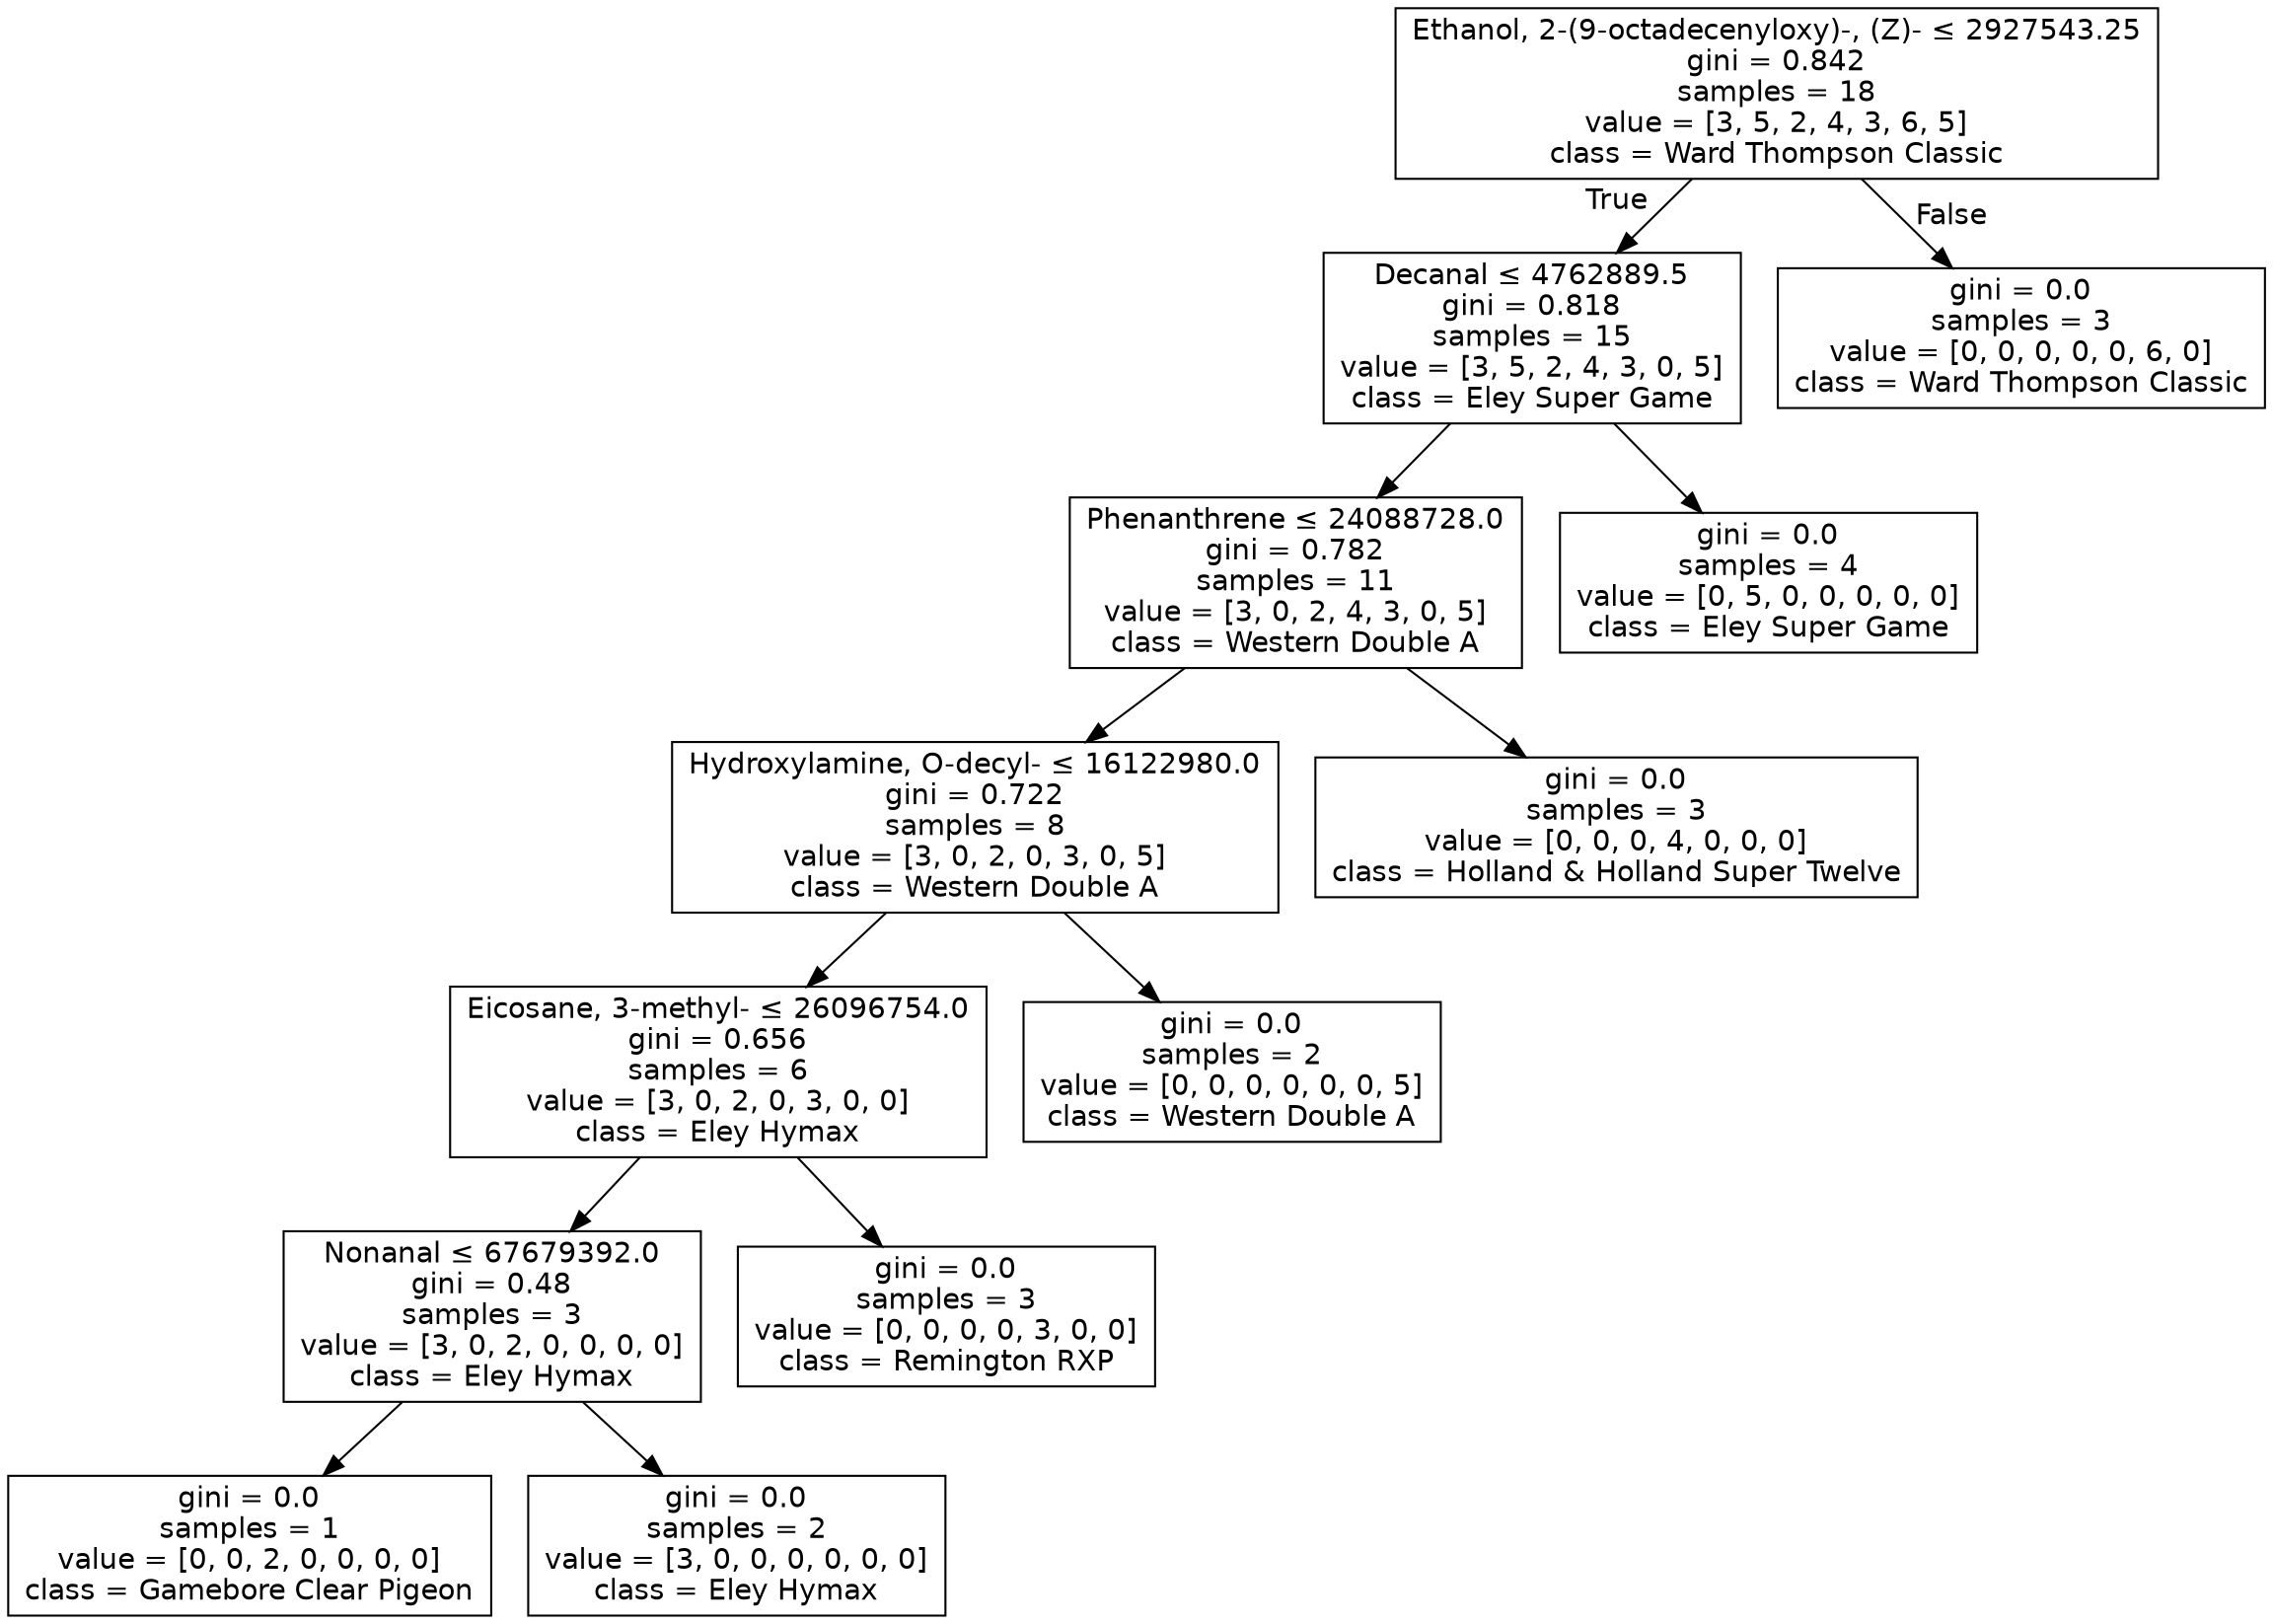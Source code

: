 digraph Tree {
node [shape=box, fontname="helvetica"] ;
edge [fontname="helvetica"] ;
0 [label=<Ethanol, 2-(9-octadecenyloxy)-, (Z)- &le; 2927543.25<br/>gini = 0.842<br/>samples = 18<br/>value = [3, 5, 2, 4, 3, 6, 5]<br/>class = Ward Thompson Classic>] ;
1 [label=<Decanal &le; 4762889.5<br/>gini = 0.818<br/>samples = 15<br/>value = [3, 5, 2, 4, 3, 0, 5]<br/>class = Eley Super Game>] ;
0 -> 1 [labeldistance=2.5, labelangle=45, headlabel="True"] ;
2 [label=<Phenanthrene &le; 24088728.0<br/>gini = 0.782<br/>samples = 11<br/>value = [3, 0, 2, 4, 3, 0, 5]<br/>class = Western Double A>] ;
1 -> 2 ;
3 [label=<Hydroxylamine, O-decyl- &le; 16122980.0<br/>gini = 0.722<br/>samples = 8<br/>value = [3, 0, 2, 0, 3, 0, 5]<br/>class = Western Double A>] ;
2 -> 3 ;
4 [label=<Eicosane, 3-methyl- &le; 26096754.0<br/>gini = 0.656<br/>samples = 6<br/>value = [3, 0, 2, 0, 3, 0, 0]<br/>class = Eley Hymax>] ;
3 -> 4 ;
5 [label=<Nonanal &le; 67679392.0<br/>gini = 0.48<br/>samples = 3<br/>value = [3, 0, 2, 0, 0, 0, 0]<br/>class = Eley Hymax>] ;
4 -> 5 ;
6 [label=<gini = 0.0<br/>samples = 1<br/>value = [0, 0, 2, 0, 0, 0, 0]<br/>class = Gamebore Clear Pigeon>] ;
5 -> 6 ;
7 [label=<gini = 0.0<br/>samples = 2<br/>value = [3, 0, 0, 0, 0, 0, 0]<br/>class = Eley Hymax>] ;
5 -> 7 ;
8 [label=<gini = 0.0<br/>samples = 3<br/>value = [0, 0, 0, 0, 3, 0, 0]<br/>class = Remington RXP>] ;
4 -> 8 ;
9 [label=<gini = 0.0<br/>samples = 2<br/>value = [0, 0, 0, 0, 0, 0, 5]<br/>class = Western Double A>] ;
3 -> 9 ;
10 [label=<gini = 0.0<br/>samples = 3<br/>value = [0, 0, 0, 4, 0, 0, 0]<br/>class = Holland &amp; Holland Super Twelve>] ;
2 -> 10 ;
11 [label=<gini = 0.0<br/>samples = 4<br/>value = [0, 5, 0, 0, 0, 0, 0]<br/>class = Eley Super Game>] ;
1 -> 11 ;
12 [label=<gini = 0.0<br/>samples = 3<br/>value = [0, 0, 0, 0, 0, 6, 0]<br/>class = Ward Thompson Classic>] ;
0 -> 12 [labeldistance=2.5, labelangle=-45, headlabel="False"] ;
}
